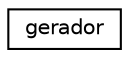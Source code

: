 digraph "Graphical Class Hierarchy"
{
  edge [fontname="Helvetica",fontsize="10",labelfontname="Helvetica",labelfontsize="10"];
  node [fontname="Helvetica",fontsize="10",shape=record];
  rankdir="LR";
  Node1 [label="gerador",height=0.2,width=0.4,color="black", fillcolor="white", style="filled",URL="$classgerador.html",tooltip="Classe para gerador. "];
}

